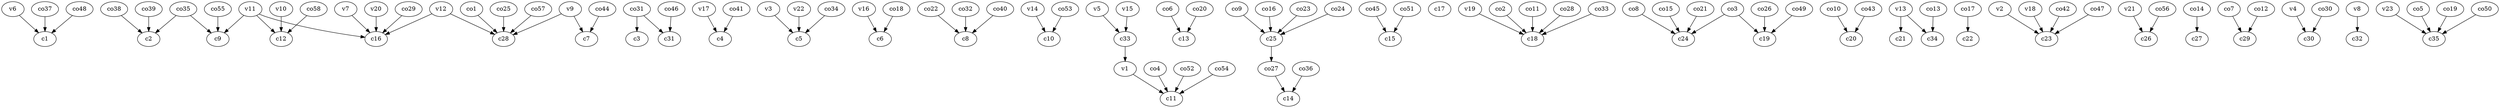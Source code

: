 strict digraph  {
c1;
c2;
c3;
c4;
c5;
c6;
c7;
c8;
c9;
c10;
c11;
c12;
c13;
c14;
c15;
c16;
c17;
c18;
c19;
c20;
c21;
c22;
c23;
c24;
c25;
c26;
c27;
c28;
c29;
c30;
c31;
c32;
c33;
c34;
c35;
v1;
v2;
v3;
v4;
v5;
v6;
v7;
v8;
v9;
v10;
v11;
v12;
v13;
v14;
v15;
v16;
v17;
v18;
v19;
v20;
v21;
v22;
v23;
co1;
co2;
co3;
co4;
co5;
co6;
co7;
co8;
co9;
co10;
co11;
co12;
co13;
co14;
co15;
co16;
co17;
co18;
co19;
co20;
co21;
co22;
co23;
co24;
co25;
co26;
co27;
co28;
co29;
co30;
co31;
co32;
co33;
co34;
co35;
co36;
co37;
co38;
co39;
co40;
co41;
co42;
co43;
co44;
co45;
co46;
co47;
co48;
co49;
co50;
co51;
co52;
co53;
co54;
co55;
co56;
co57;
co58;
c25 -> co27  [weight=1];
c33 -> v1  [weight=1];
v1 -> c11  [weight=1];
v2 -> c23  [weight=1];
v3 -> c5  [weight=1];
v4 -> c30  [weight=1];
v5 -> c33  [weight=1];
v6 -> c1  [weight=1];
v7 -> c16  [weight=1];
v8 -> c32  [weight=1];
v9 -> c28  [weight=1];
v9 -> c7  [weight=1];
v10 -> c12  [weight=1];
v11 -> c12  [weight=1];
v11 -> c16  [weight=1];
v11 -> c9  [weight=1];
v12 -> c28  [weight=1];
v12 -> c16  [weight=1];
v13 -> c21  [weight=1];
v13 -> c34  [weight=1];
v14 -> c10  [weight=1];
v15 -> c33  [weight=1];
v16 -> c6  [weight=1];
v17 -> c4  [weight=1];
v18 -> c23  [weight=1];
v19 -> c18  [weight=1];
v20 -> c16  [weight=1];
v21 -> c26  [weight=1];
v22 -> c5  [weight=1];
v23 -> c35  [weight=1];
co1 -> c28  [weight=1];
co2 -> c18  [weight=1];
co3 -> c24  [weight=1];
co3 -> c19  [weight=1];
co4 -> c11  [weight=1];
co5 -> c35  [weight=1];
co6 -> c13  [weight=1];
co7 -> c29  [weight=1];
co8 -> c24  [weight=1];
co9 -> c25  [weight=1];
co10 -> c20  [weight=1];
co11 -> c18  [weight=1];
co12 -> c29  [weight=1];
co13 -> c34  [weight=1];
co14 -> c27  [weight=1];
co15 -> c24  [weight=1];
co16 -> c25  [weight=1];
co17 -> c22  [weight=1];
co18 -> c6  [weight=1];
co19 -> c35  [weight=1];
co20 -> c13  [weight=1];
co21 -> c24  [weight=1];
co22 -> c8  [weight=1];
co23 -> c25  [weight=1];
co24 -> c25  [weight=1];
co25 -> c28  [weight=1];
co26 -> c19  [weight=1];
co27 -> c14  [weight=1];
co28 -> c18  [weight=1];
co29 -> c16  [weight=1];
co30 -> c30  [weight=1];
co31 -> c3  [weight=1];
co31 -> c31  [weight=1];
co32 -> c8  [weight=1];
co33 -> c18  [weight=1];
co34 -> c5  [weight=1];
co35 -> c9  [weight=1];
co35 -> c2  [weight=1];
co36 -> c14  [weight=1];
co37 -> c1  [weight=1];
co38 -> c2  [weight=1];
co39 -> c2  [weight=1];
co40 -> c8  [weight=1];
co41 -> c4  [weight=1];
co42 -> c23  [weight=1];
co43 -> c20  [weight=1];
co44 -> c7  [weight=1];
co45 -> c15  [weight=1];
co46 -> c31  [weight=1];
co47 -> c23  [weight=1];
co48 -> c1  [weight=1];
co49 -> c19  [weight=1];
co50 -> c35  [weight=1];
co51 -> c15  [weight=1];
co52 -> c11  [weight=1];
co53 -> c10  [weight=1];
co54 -> c11  [weight=1];
co55 -> c9  [weight=1];
co56 -> c26  [weight=1];
co57 -> c28  [weight=1];
co58 -> c12  [weight=1];
}
